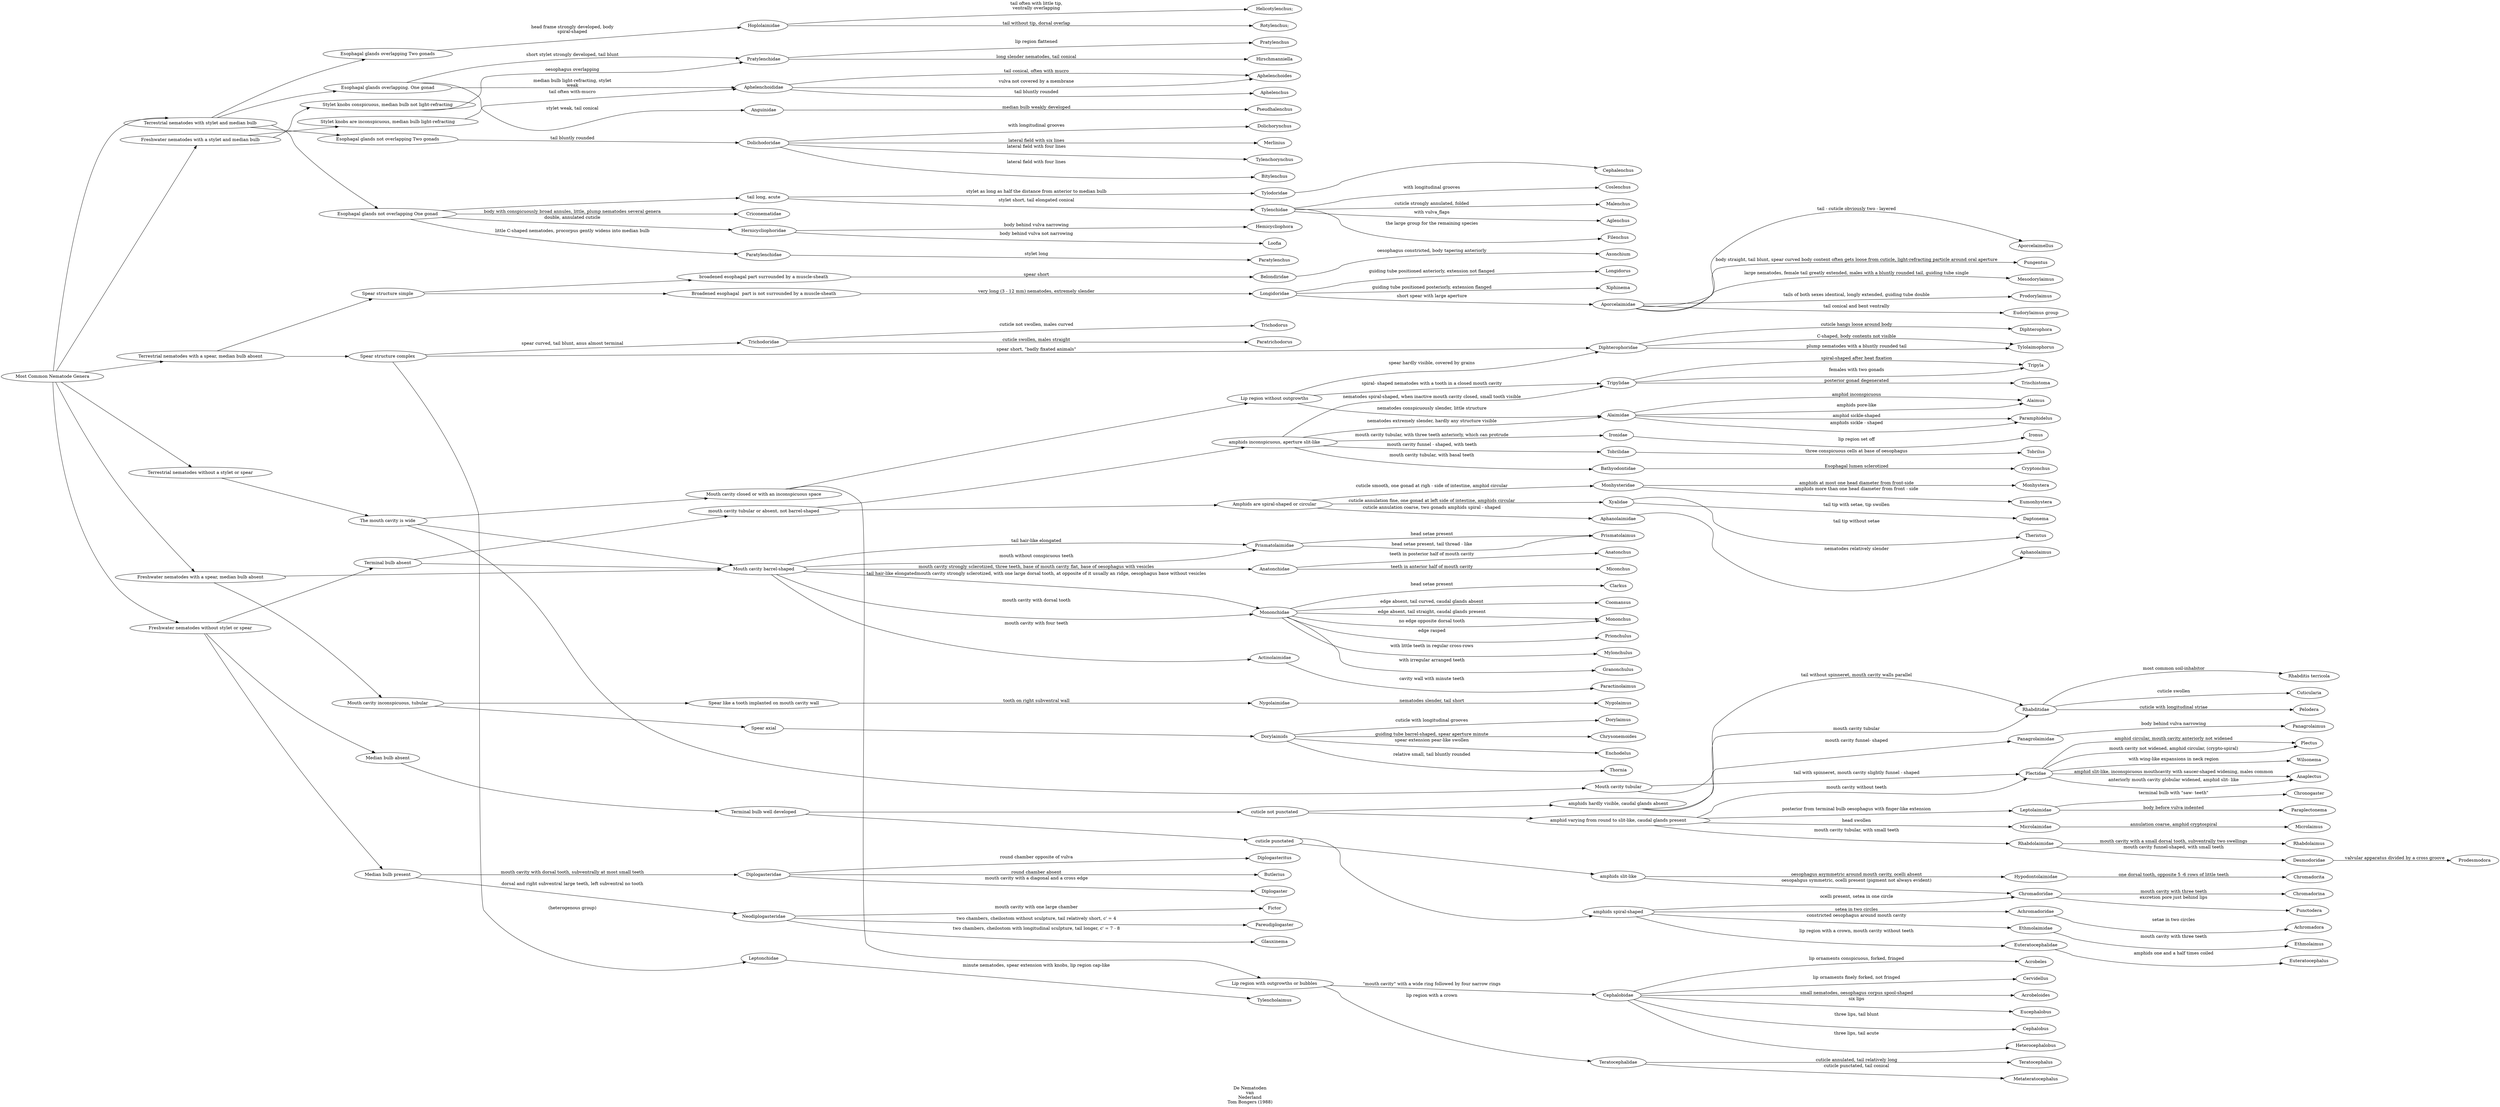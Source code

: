 // FOO
digraph GraphTitle {
	graph [rankdir=LR remincross=True]
	label="De Nematoden
van
Nederland
Tom Bongers (1988)"
	"Most Common Nematode Genera" -> "Terrestrial nematodes with stylet and median bulb" [label=""]
	"Most Common Nematode Genera" -> "Terrestrial nematodes with a spear, median bulb absent" [label=""]
	"Most Common Nematode Genera" -> "Terrestrial nematodes without a stylet or spear" [label=""]
	"Most Common Nematode Genera" -> "Freshwater nematodes with a spear, median bulb absent" [label=""]
	"Most Common Nematode Genera" -> "Freshwater nematodes without stylet or spear" [label=""]
	"Most Common Nematode Genera" -> "Freshwater nematodes with a stylet and median bulb" [label=""]
	"Terrestrial nematodes with stylet and median bulb" -> "Esophagal glands overlapping Two gonads" [label=""]
	"Esophagal glands overlapping Two gonads" -> Hoplolaimidae [label="head frame strongly developed, body
spiral-shaped"]
	Hoplolaimidae -> "Helicotylenchus;" [label="tail often with little tip,
ventrally overlapping"]
	Hoplolaimidae -> "Rotylenchus;" [label="tail without tip, dorsal overlap"]
	"Terrestrial nematodes with stylet and median bulb" -> "Esophagal glands overlapping. One gonad" [label=""]
	"Esophagal glands overlapping. One gonad" -> Pratylenchidae [label="short stylet strongly developed, tail blunt"]
	Pratylenchidae -> Pratylenchus [label="lip region flattened"]
	"Esophagal glands overlapping. One gonad" -> Anguinidae [label="stylet weak, tail conical"]
	Anguinidae -> Pseudhalenchus [label="median bulb weakly developed"]
	"Esophagal glands overlapping. One gonad" -> Aphelenchoididae [label="median bulb light-refracting, stylet
weak"]
	Aphelenchoididae -> Aphelenchoides [label="tail conical, often with mucro"]
	Aphelenchoididae -> Aphelenchus [label="tail bluntly rounded"]
	"Terrestrial nematodes with stylet and median bulb" -> "Esophagal glands not overlapping Two gonads" [label=""]
	"Esophagal glands not overlapping Two gonads" -> Dolichodoridae [label="tail bluntly rounded"]
	Dolichodoridae -> Dolichorynchus [label="with longitudinal grooves"]
	Dolichodoridae -> Merlinius [label="lateral field with six lines"]
	Dolichodoridae -> Tylenchorynchus [label="lateral field with four lines"]
	Dolichodoridae -> Bitylenchus [label="lateral field with four lines"]
	"Terrestrial nematodes with stylet and median bulb" -> "Esophagal glands not overlapping One gonad" [label=""]
	"Esophagal glands not overlapping One gonad" -> "tail long, acute" [label=""]
	"tail long, acute" -> Tylodoridae [label="stylet as long as half the distance from anterior to median bulb"]
	Tylodoridae -> Cephalenchus [label=""]
	"tail long, acute" -> Tylenchidae [label="stylet short, tail elongated conical"]
	Tylenchidae -> Coslenchus [label="with longitudinal grooves"]
	Tylenchidae -> Malenchus [label="cuticle strongly annulated, folded"]
	Tylenchidae -> Aglenchus [label="with vulva_flaps"]
	Tylenchidae -> Filenchus [label="the large group for the remaining species"]
	"Esophagal glands not overlapping One gonad" -> Criconematidae [label="body with conspicuously broad annules, little, plump nematodes several genera"]
	"Esophagal glands not overlapping One gonad" -> Hernicycliophoridae [label="double, annulated cuticle"]
	Hernicycliophoridae -> Hemicycliophora [label="body behind vulva narrowing"]
	Hernicycliophoridae -> Loofia [label="body behind vulva not narrowing"]
	"Esophagal glands not overlapping One gonad" -> Paratylenchidae [label="little C-shaped nematodes, procorpus gently widens into median bulb"]
	Paratylenchidae -> Paratylenchus [label="stylet long"]
	"Terrestrial nematodes with a spear, median bulb absent" -> "Spear structure simple" [label=""]
	"Spear structure simple" -> "broadened esophagal part surrounded by a muscle-sheath" [label=""]
	"broadened esophagal part surrounded by a muscle-sheath" -> Belondiridae [label="spear short"]
	Belondiridae -> Axonchium [label="oesophagus constricted, body tapering anteriorly"]
	"Spear structure simple" -> "Broadened esophagal  part is not surrounded by a muscle-sheath" [label=""]
	"Broadened esophagal  part is not surrounded by a muscle-sheath" -> Longidoridae [label="very long (3 - 12 mm) nematodes, extremely slender"]
	Longidoridae -> Longidorus [label="guiding tube positioned anteriorly, extension not flanged"]
	Longidoridae -> Xiphinema [label="guiding tube positioned posteriorly, extension flanged"]
	Longidoridae -> Aporcelaimidae [label="short spear with large aperture"]
	Aporcelaimidae -> Aporcelaimellus [label="tail - cuticle obviously two - layered"]
	Aporcelaimidae -> Pungentus [label="body straight, tail blunt, spear curved body content often gets loose from cuticle, light-refracting particle around oral aperture"]
	Aporcelaimidae -> Mesodorylaimus [label="large nematodes, female tail greatly extended, males with a bluntly rounded tail, guiding tube single"]
	Aporcelaimidae -> Prodorylaimus [label="tails of both sexes identical, longly extended, guiding tube double"]
	Aporcelaimidae -> "Eudorylaimus group" [label="tail conical and bent ventrally"]
	"Terrestrial nematodes with a spear, median bulb absent" -> "Spear structure complex" [label=""]
	"Spear structure complex" -> Trichodoridae [label="spear curved, tail blunt, anus almost terminal"]
	Trichodoridae -> Trichodorus [label="cuticle not swollen, males curved"]
	Trichodoridae -> Paratrichodorus [label="cuticle swollen, males straight"]
	"Spear structure complex" -> Diphterophoridae [label="spear short, \"badly fixated animals\""]
	Diphterophoridae -> Diphterophora [label="cuticle hangs loose around body"]
	Diphterophoridae -> Tylolaimophorus [label="C-shaped, body contents not visible"]
	"Spear structure complex" -> Leptonchidae [label="(heterogenous group)"]
	Leptonchidae -> Tylencholaimus [label="minute nematodes, spear extension with knobs, lip region cap-like"]
	"Terrestrial nematodes without a stylet or spear" -> "The mouth cavity is wide" [label=""]
	"The mouth cavity is wide" -> "Mouth cavity tubular" [label=""]
	"Mouth cavity tubular" -> Rhabditidae [label="tail without spinneret, mouth cavity walls parallel"]
	Rhabditidae -> "Rhabditis terricola" [label="most common soil-inhabitor"]
	"Mouth cavity tubular" -> Plectidae [label="tail with spinneret, mouth cavity slightly funnel - shaped"]
	Plectidae -> Plectus [label="amphid circular, mouth cavity anteriorly not widened"]
	Plectidae -> Wilsonema [label="with wing-like expansions in neck region"]
	Plectidae -> Anaplectus [label="amphid slit-like, inconspicuous mouthcavity with saucer-shaped widening, males common"]
	"The mouth cavity is wide" -> "Mouth cavity barrel-shaped" [label=""]
	"Mouth cavity barrel-shaped" -> Prismatolaimidae [label="tail hair-like elongated"]
	Prismatolaimidae -> Prismatolaimus [label="head setae present"]
	"Mouth cavity barrel-shaped" -> Anatonchidae [label="mouth cavity strongly sclerotized, three teeth, base of mouth cavity flat, base of oesophagus with vesicles"]
	Anatonchidae -> Anatonchus [label="teeth in posterior half of mouth cavity"]
	Anatonchidae -> Miconchus [label="teeth in anterior half of mouth cavity"]
	"Mouth cavity barrel-shaped" -> Mononchidae [label="tail hair-like elongatedmouth cavity strongly sclerotized, with one large dorsal tooth, at opposite of it usually an ridge, oesophagus base without vesicles"]
	Mononchidae -> Clarkus [label="head setae present"]
	Mononchidae -> Coomansus [label="edge absent, tail curved, caudal glands absent"]
	Mononchidae -> Mononchus [label="edge absent, tail straight, caudal glands present"]
	Mononchidae -> Prionchulus [label="edge rasped"]
	Mononchidae -> Mylonchulus [label="with little teeth in regular cross-rows"]
	Mononchidae -> Granonchulus [label="with irregular arranged teeth"]
	"The mouth cavity is wide" -> "Mouth cavity closed or with an inconspicuous space" [label=""]
	"Mouth cavity closed or with an inconspicuous space" -> "Lip region with outgrowths or bubbles" [label=""]
	"Lip region with outgrowths or bubbles" -> Cephalobidae [label="\"mouth cavity\" with a wide ring followed by four narrow rings"]
	Cephalobidae -> Acrobeles [label="lip ornaments conspicuous, forked, fringed"]
	Cephalobidae -> Cervidellus [label="lip ornaments finely forked, not fringed"]
	Cephalobidae -> Acrobeloides [label="small nematodes, oesophagus corpus spool-shaped"]
	Cephalobidae -> Eucephalobus [label="six lips"]
	Cephalobidae -> Cephalobus [label="three lips, tail blunt"]
	Cephalobidae -> Heterocephalobus [label="three lips, tail acute"]
	"Lip region with outgrowths or bubbles" -> Teratocephalidae [label="lip region with a crown"]
	Teratocephalidae -> Teratocephalus [label="cuticle annulated, tail relatively long"]
	Teratocephalidae -> Metateratocephalus [label="cuticle punctated, tail conical"]
	"Mouth cavity closed or with an inconspicuous space" -> "Lip region without outgrowths" [label=""]
	"Lip region without outgrowths" -> Tripylidae [label="spiral- shaped nematodes with a tooth in a closed mouth cavity"]
	Tripylidae -> Tripyla [label="spiral-shaped after heat fixation"]
	"Lip region without outgrowths" -> Alaimidae [label="nematodes conspicuously slender, little structure"]
	Alaimidae -> Alaimus [label="amphid inconspicuous"]
	Alaimidae -> Paramphidelus [label="amphid sickle-shaped"]
	"Lip region without outgrowths" -> Diphterophoridae [label="spear hardly visible, covered by grains"]
	Diphterophoridae -> Tylolaimophorus [label="plump nematodes with a bluntly rounded tail"]
	"Freshwater nematodes with a stylet and median bulb" -> "Stylet knobs conspicuous, median bulb not light-refracting" [label=""]
	"Stylet knobs conspicuous, median bulb not light-refracting" -> Pratylenchidae [label="oesophagus overlapping"]
	Pratylenchidae -> Hirschmanniella [label="long slender nematodes, tail conical"]
	"Freshwater nematodes with a stylet and median bulb" -> "Stylet knobs are inconspicuous, median bulb light-refracting" [label=""]
	"Stylet knobs are inconspicuous, median bulb light-refracting" -> Aphelenchoididae [label="tail often with-mucro"]
	Aphelenchoididae -> Aphelenchoides [label="vulva not covered by a membrane"]
	"Freshwater nematodes with a spear, median bulb absent" -> "Mouth cavity barrel-shaped" [label=""]
	"Mouth cavity barrel-shaped" -> Actinolaimidae [label="mouth cavity with four teeth"]
	Actinolaimidae -> Paractinolaimus [label="cavity wall with minute teeth"]
	"Freshwater nematodes with a spear, median bulb absent" -> "Mouth cavity inconspicuous, tubular" [label=""]
	"Mouth cavity inconspicuous, tubular" -> "Spear like a tooth implanted on mouth cavity wall" [label=""]
	"Spear like a tooth implanted on mouth cavity wall" -> Nygolaimidae [label="tooth on right subventral wall"]
	Nygolaimidae -> Nygolaimus [label="nematodes slender, tail short"]
	"Mouth cavity inconspicuous, tubular" -> "Spear axial" [label=""]
	"Spear axial" -> Dorylaimids [label=""]
	Dorylaimids -> Dorylaimus [label="cuticle with longitudinal grooves"]
	Dorylaimids -> Chrysonemoides [label="guiding tube barrel-shaped, spear aperture minute"]
	Dorylaimids -> Enchodelus [label="spear extension pear-like swollen"]
	Dorylaimids -> Thornia [label="relative small, tail bluntly rounded"]
	"Freshwater nematodes without stylet or spear" -> "Median bulb present" [label=""]
	"Median bulb present" -> Diplogasteridae [label="mouth cavity with dorsal tooth, subventrally at most small teeth"]
	Diplogasteridae -> Diplogasteritus [label="round chamber opposite of vulva"]
	Diplogasteridae -> Butlerius [label="round chamber absent"]
	Diplogasteridae -> Diplogaster [label="mouth cavity with a diagonal and a cross edge"]
	"Median bulb present" -> Neodiplogasteridae [label="dorsal and right subventral large teeth, left subventral no tooth"]
	Neodiplogasteridae -> Fictor [label="mouth cavity with one large chamber"]
	Neodiplogasteridae -> Pareudiplogaster [label="two chambers, cheilostom without sculpture, tail relatively short, c' = 4"]
	Neodiplogasteridae -> Glauxinema [label="two chambers, cheilostom with longitudinal sculpture, tail longer, c' = 7 - 8"]
	"Freshwater nematodes without stylet or spear" -> "Median bulb absent" [label=""]
	"Median bulb absent" -> "Terminal bulb well developed" [label=""]
	"Terminal bulb well developed" -> "cuticle punctated" [label=""]
	"cuticle punctated" -> "amphids slit-like" [label=""]
	"amphids slit-like" -> Hypodontolaimidae [label="oesophagus asymmetric around mouth cavity, ocelli absent"]
	Hypodontolaimidae -> Chromadorita [label="one dorsal tooth, opposite 5 -6 rows of little teeth"]
	"amphids slit-like" -> Chromadoridae [label="oesopahgus symmetric, ocelli present (pigment not always evident)"]
	Chromadoridae -> Chromadorina [label="mouth cavity with three teeth"]
	"cuticle punctated" -> "amphids spiral-shaped" [label=""]
	"amphids spiral-shaped" -> Chromadoridae [label="ocelli present, setea in one circle"]
	Chromadoridae -> Punctodera [label="excretion pore just behind lips"]
	"amphids spiral-shaped" -> Achromadoridae [label="setea in two circles"]
	Achromadoridae -> Achromadora [label="setae in two circles"]
	"amphids spiral-shaped" -> Ethmolaimidae [label="constricted oesophagus around mouth cavity"]
	Ethmolaimidae -> Ethmolaimus [label="mouth cavity with three teeth"]
	"amphids spiral-shaped" -> Euteratocephalidae [label="lip region with a crown, mouth cavity without teeth"]
	Euteratocephalidae -> Euteratocephalus [label="amphids one and a half times coiled"]
	"Terminal bulb well developed" -> "cuticle not punctated" [label=""]
	"cuticle not punctated" -> "amphids hardly visible, caudal glands absent" [label=""]
	"amphids hardly visible, caudal glands absent" -> Rhabditidae [label="mouth cavity tubular"]
	Rhabditidae -> Cuticularia [label="cuticle swollen"]
	Rhabditidae -> Pelodera [label="cuticle with longitudinal striae"]
	"amphids hardly visible, caudal glands absent" -> Panagrolaimidae [label="mouth cavity funnel- shaped"]
	Panagrolaimidae -> Panagrolaimus [label="body behind vulva narrowing"]
	"cuticle not punctated" -> "amphid varying from round to slit-like, caudal glands present" [label=""]
	"amphid varying from round to slit-like, caudal glands present" -> Leptolaimidae [label="posterior from terminal bulb oesophagus with finger-like extension"]
	Leptolaimidae -> Chronogaster [label="terminal bulb with \"saw- teeth\""]
	Leptolaimidae -> Paraplectonema [label="body before vulva indented"]
	"amphid varying from round to slit-like, caudal glands present" -> Microlaimidae [label="head swollen"]
	Microlaimidae -> Microlaimus [label="annulation coarse, amphid cryptospiral"]
	"amphid varying from round to slit-like, caudal glands present" -> Plectidae [label="mouth cavity without teeth"]
	Plectidae -> Anaplectus [label="anteriorly mouth cavity globular widened, amphid slit- like"]
	Plectidae -> Plectus [label="mouth cavity not widened, amphid circular, (crypto-spiral)"]
	"amphid varying from round to slit-like, caudal glands present" -> Rhabdolaimidae [label="mouth cavity tubular, with small teeth"]
	Rhabdolaimidae -> Rhabdolaimus [label="mouth cavity with a small dorsal tooth, subventrally two swellings"]
	Rhabdolaimidae -> Desmodoridae [label="mouth cavity funnel-shaped, with small teeth"]
	Desmodoridae -> Prodesmodora [label="valvular apparatus divided by a cross groove"]
	"Freshwater nematodes without stylet or spear" -> "Terminal bulb absent" [label=""]
	"Terminal bulb absent" -> "Mouth cavity barrel-shaped" [label=""]
	"Mouth cavity barrel-shaped" -> Mononchidae [label="mouth cavity with dorsal tooth"]
	Mononchidae -> Mononchus [label="no edge opposite dorsal tooth"]
	"Mouth cavity barrel-shaped" -> Prismatolaimidae [label="mouth without conspicuous teeth"]
	Prismatolaimidae -> Prismatolaimus [label="head setae present, tail thread - like"]
	"Terminal bulb absent" -> "mouth cavity tubular or absent, not barrel-shaped" [label=""]
	"mouth cavity tubular or absent, not barrel-shaped" -> "Amphids are spiral-shaped or circular" [label=""]
	"Amphids are spiral-shaped or circular" -> Monhysteridae [label="cuticle smooth, one gonad at righ - side of intestine, amphid circular"]
	Monhysteridae -> Monhystera [label="amphids at most one head diameter from front-side"]
	Monhysteridae -> Eumonhystera [label="amphids more than one head diameter from front - side"]
	"Amphids are spiral-shaped or circular" -> Xyalidae [label="cuticle annulation fine, one gonad at left side of intestine, amphids circular"]
	Xyalidae -> Daptonema [label="tail tip with setae, tip swollen"]
	Xyalidae -> Theristus [label="tail tip without setae"]
	"Amphids are spiral-shaped or circular" -> Aphanolaimidae [label="cuticle annulation coarse, two gonads amphids spiral - shaped"]
	Aphanolaimidae -> Aphanolaimus [label="nematodes relatively slender"]
	"mouth cavity tubular or absent, not barrel-shaped" -> "amphids inconspicuous, aperture slit-like" [label=""]
	"amphids inconspicuous, aperture slit-like" -> Alaimidae [label="nematodes extremely slender, hardly any structure visible"]
	Alaimidae -> Alaimus [label="amphids pore-like"]
	Alaimidae -> Paramphidelus [label="amphids sickle - shaped"]
	"amphids inconspicuous, aperture slit-like" -> Ironidae [label="mouth cavity tubular, with three teeth anteriorly, which can protrude"]
	Ironidae -> Ironus [label="lip region set off"]
	"amphids inconspicuous, aperture slit-like" -> Tobrilidae [label="mouth cavity funnel - shaped, with teeth"]
	Tobrilidae -> Tobrilus [label="three conspicuous cells at base of oesophagus"]
	"amphids inconspicuous, aperture slit-like" -> Tripylidae [label="nematodes spiral-shaped, when inactive mouth cavity closed, small tooth visible"]
	Tripylidae -> Tripyla [label="females with two gonads"]
	Tripylidae -> Trischistoma [label="posterior gonad degenerated"]
	"amphids inconspicuous, aperture slit-like" -> Bathyodontidae [label="mouth cavity tubular, with basal teeth"]
	Bathyodontidae -> Cryptonchus [label="Esophagal lumen sclerotized"]
}
